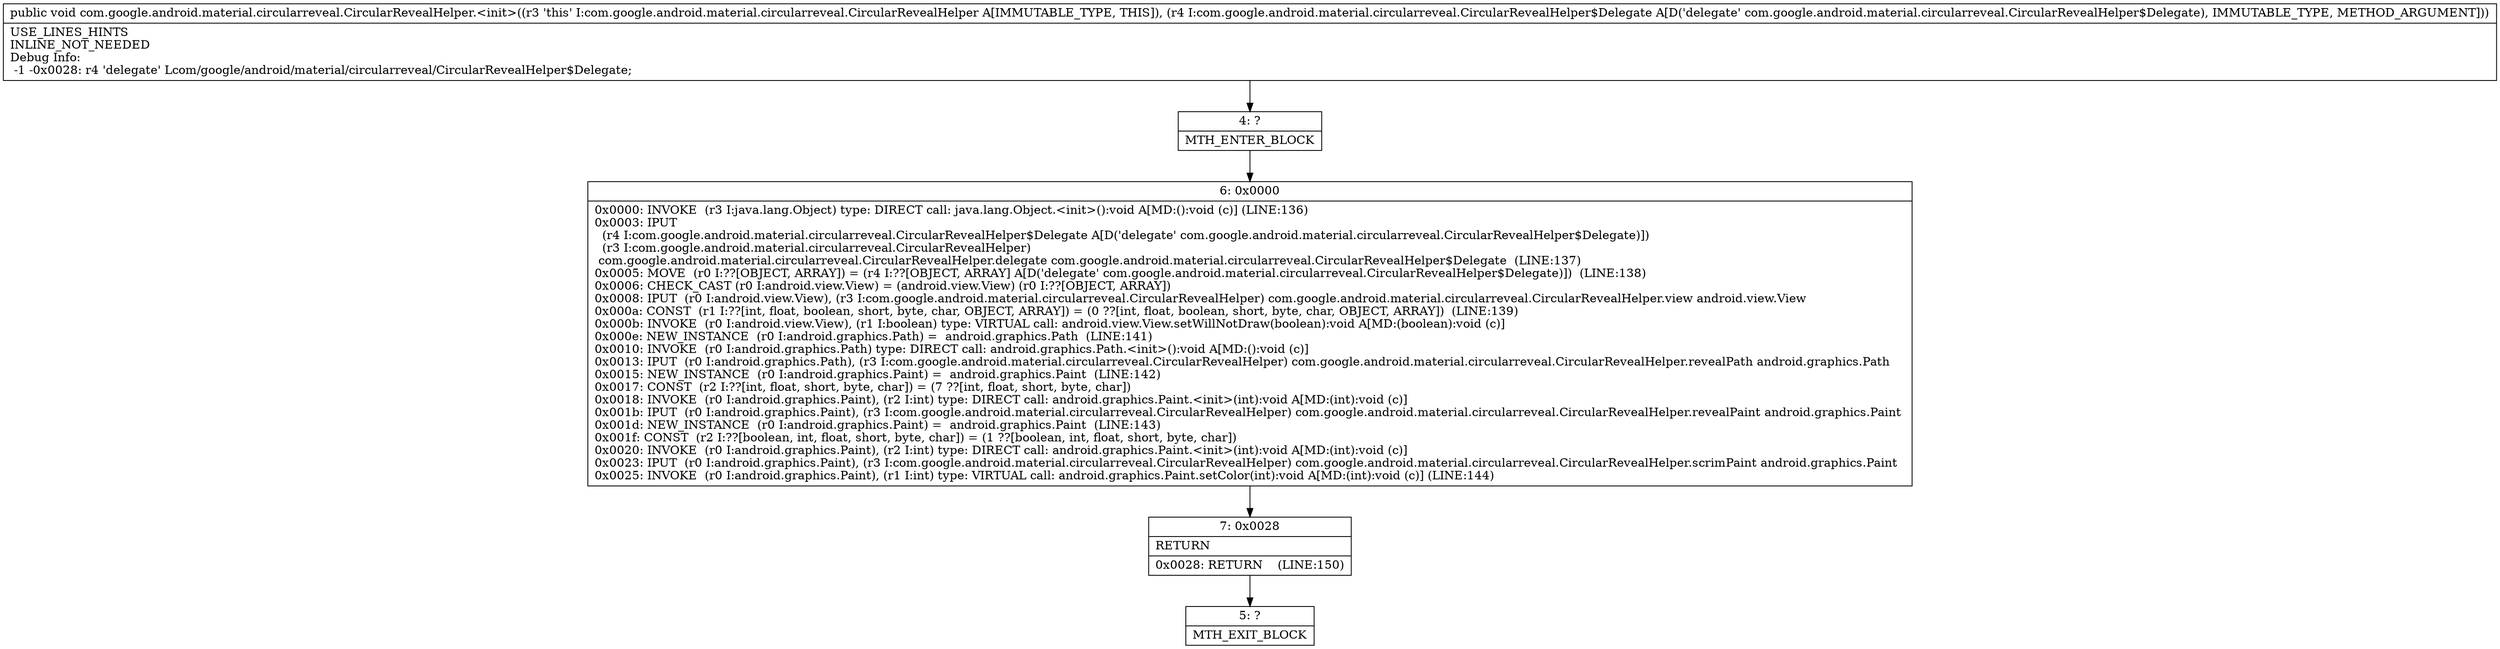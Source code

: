 digraph "CFG forcom.google.android.material.circularreveal.CircularRevealHelper.\<init\>(Lcom\/google\/android\/material\/circularreveal\/CircularRevealHelper$Delegate;)V" {
Node_4 [shape=record,label="{4\:\ ?|MTH_ENTER_BLOCK\l}"];
Node_6 [shape=record,label="{6\:\ 0x0000|0x0000: INVOKE  (r3 I:java.lang.Object) type: DIRECT call: java.lang.Object.\<init\>():void A[MD:():void (c)] (LINE:136)\l0x0003: IPUT  \l  (r4 I:com.google.android.material.circularreveal.CircularRevealHelper$Delegate A[D('delegate' com.google.android.material.circularreveal.CircularRevealHelper$Delegate)])\l  (r3 I:com.google.android.material.circularreveal.CircularRevealHelper)\l com.google.android.material.circularreveal.CircularRevealHelper.delegate com.google.android.material.circularreveal.CircularRevealHelper$Delegate  (LINE:137)\l0x0005: MOVE  (r0 I:??[OBJECT, ARRAY]) = (r4 I:??[OBJECT, ARRAY] A[D('delegate' com.google.android.material.circularreveal.CircularRevealHelper$Delegate)])  (LINE:138)\l0x0006: CHECK_CAST (r0 I:android.view.View) = (android.view.View) (r0 I:??[OBJECT, ARRAY]) \l0x0008: IPUT  (r0 I:android.view.View), (r3 I:com.google.android.material.circularreveal.CircularRevealHelper) com.google.android.material.circularreveal.CircularRevealHelper.view android.view.View \l0x000a: CONST  (r1 I:??[int, float, boolean, short, byte, char, OBJECT, ARRAY]) = (0 ??[int, float, boolean, short, byte, char, OBJECT, ARRAY])  (LINE:139)\l0x000b: INVOKE  (r0 I:android.view.View), (r1 I:boolean) type: VIRTUAL call: android.view.View.setWillNotDraw(boolean):void A[MD:(boolean):void (c)]\l0x000e: NEW_INSTANCE  (r0 I:android.graphics.Path) =  android.graphics.Path  (LINE:141)\l0x0010: INVOKE  (r0 I:android.graphics.Path) type: DIRECT call: android.graphics.Path.\<init\>():void A[MD:():void (c)]\l0x0013: IPUT  (r0 I:android.graphics.Path), (r3 I:com.google.android.material.circularreveal.CircularRevealHelper) com.google.android.material.circularreveal.CircularRevealHelper.revealPath android.graphics.Path \l0x0015: NEW_INSTANCE  (r0 I:android.graphics.Paint) =  android.graphics.Paint  (LINE:142)\l0x0017: CONST  (r2 I:??[int, float, short, byte, char]) = (7 ??[int, float, short, byte, char]) \l0x0018: INVOKE  (r0 I:android.graphics.Paint), (r2 I:int) type: DIRECT call: android.graphics.Paint.\<init\>(int):void A[MD:(int):void (c)]\l0x001b: IPUT  (r0 I:android.graphics.Paint), (r3 I:com.google.android.material.circularreveal.CircularRevealHelper) com.google.android.material.circularreveal.CircularRevealHelper.revealPaint android.graphics.Paint \l0x001d: NEW_INSTANCE  (r0 I:android.graphics.Paint) =  android.graphics.Paint  (LINE:143)\l0x001f: CONST  (r2 I:??[boolean, int, float, short, byte, char]) = (1 ??[boolean, int, float, short, byte, char]) \l0x0020: INVOKE  (r0 I:android.graphics.Paint), (r2 I:int) type: DIRECT call: android.graphics.Paint.\<init\>(int):void A[MD:(int):void (c)]\l0x0023: IPUT  (r0 I:android.graphics.Paint), (r3 I:com.google.android.material.circularreveal.CircularRevealHelper) com.google.android.material.circularreveal.CircularRevealHelper.scrimPaint android.graphics.Paint \l0x0025: INVOKE  (r0 I:android.graphics.Paint), (r1 I:int) type: VIRTUAL call: android.graphics.Paint.setColor(int):void A[MD:(int):void (c)] (LINE:144)\l}"];
Node_7 [shape=record,label="{7\:\ 0x0028|RETURN\l|0x0028: RETURN    (LINE:150)\l}"];
Node_5 [shape=record,label="{5\:\ ?|MTH_EXIT_BLOCK\l}"];
MethodNode[shape=record,label="{public void com.google.android.material.circularreveal.CircularRevealHelper.\<init\>((r3 'this' I:com.google.android.material.circularreveal.CircularRevealHelper A[IMMUTABLE_TYPE, THIS]), (r4 I:com.google.android.material.circularreveal.CircularRevealHelper$Delegate A[D('delegate' com.google.android.material.circularreveal.CircularRevealHelper$Delegate), IMMUTABLE_TYPE, METHOD_ARGUMENT]))  | USE_LINES_HINTS\lINLINE_NOT_NEEDED\lDebug Info:\l  \-1 \-0x0028: r4 'delegate' Lcom\/google\/android\/material\/circularreveal\/CircularRevealHelper$Delegate;\l}"];
MethodNode -> Node_4;Node_4 -> Node_6;
Node_6 -> Node_7;
Node_7 -> Node_5;
}

